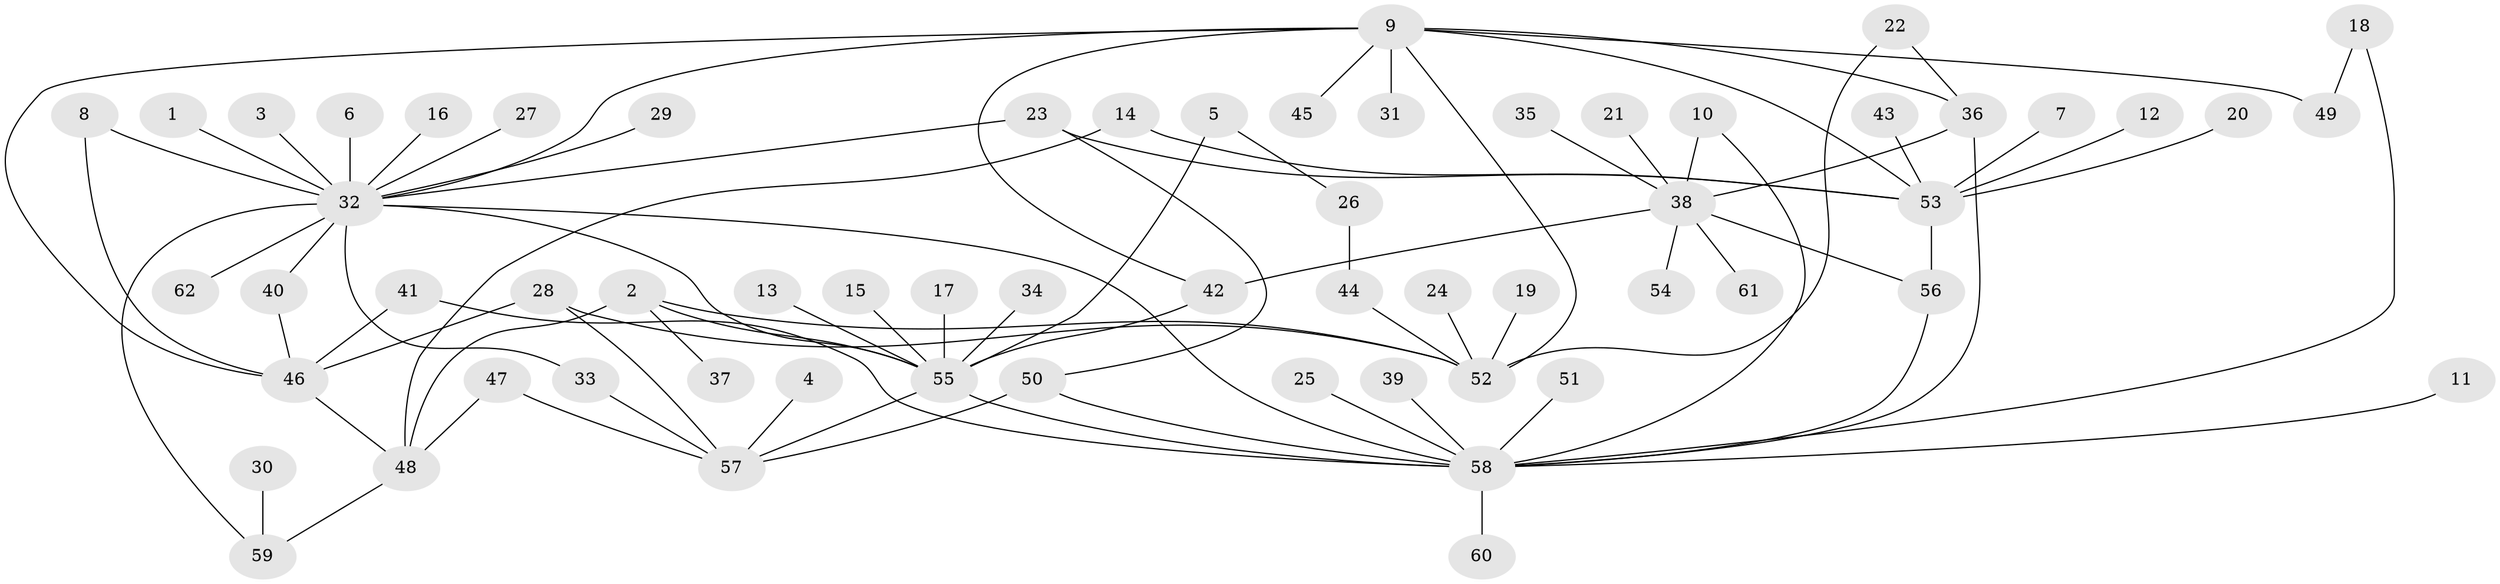 // original degree distribution, {8: 0.008130081300813009, 13: 0.008130081300813009, 18: 0.008130081300813009, 3: 0.15447154471544716, 1: 0.5365853658536586, 4: 0.032520325203252036, 11: 0.016260162601626018, 15: 0.008130081300813009, 5: 0.016260162601626018, 10: 0.008130081300813009, 6: 0.016260162601626018, 2: 0.17886178861788618, 9: 0.008130081300813009}
// Generated by graph-tools (version 1.1) at 2025/01/03/09/25 03:01:38]
// undirected, 62 vertices, 85 edges
graph export_dot {
graph [start="1"]
  node [color=gray90,style=filled];
  1;
  2;
  3;
  4;
  5;
  6;
  7;
  8;
  9;
  10;
  11;
  12;
  13;
  14;
  15;
  16;
  17;
  18;
  19;
  20;
  21;
  22;
  23;
  24;
  25;
  26;
  27;
  28;
  29;
  30;
  31;
  32;
  33;
  34;
  35;
  36;
  37;
  38;
  39;
  40;
  41;
  42;
  43;
  44;
  45;
  46;
  47;
  48;
  49;
  50;
  51;
  52;
  53;
  54;
  55;
  56;
  57;
  58;
  59;
  60;
  61;
  62;
  1 -- 32 [weight=1.0];
  2 -- 37 [weight=1.0];
  2 -- 48 [weight=1.0];
  2 -- 52 [weight=1.0];
  2 -- 55 [weight=1.0];
  3 -- 32 [weight=1.0];
  4 -- 57 [weight=1.0];
  5 -- 26 [weight=1.0];
  5 -- 55 [weight=1.0];
  6 -- 32 [weight=1.0];
  7 -- 53 [weight=1.0];
  8 -- 32 [weight=1.0];
  8 -- 46 [weight=1.0];
  9 -- 31 [weight=1.0];
  9 -- 32 [weight=1.0];
  9 -- 36 [weight=1.0];
  9 -- 42 [weight=1.0];
  9 -- 45 [weight=1.0];
  9 -- 46 [weight=1.0];
  9 -- 49 [weight=1.0];
  9 -- 52 [weight=1.0];
  9 -- 53 [weight=1.0];
  10 -- 38 [weight=1.0];
  10 -- 58 [weight=1.0];
  11 -- 58 [weight=1.0];
  12 -- 53 [weight=1.0];
  13 -- 55 [weight=1.0];
  14 -- 48 [weight=1.0];
  14 -- 53 [weight=1.0];
  15 -- 55 [weight=1.0];
  16 -- 32 [weight=1.0];
  17 -- 55 [weight=1.0];
  18 -- 49 [weight=1.0];
  18 -- 58 [weight=1.0];
  19 -- 52 [weight=1.0];
  20 -- 53 [weight=1.0];
  21 -- 38 [weight=1.0];
  22 -- 36 [weight=1.0];
  22 -- 52 [weight=1.0];
  23 -- 32 [weight=1.0];
  23 -- 50 [weight=1.0];
  23 -- 53 [weight=1.0];
  24 -- 52 [weight=1.0];
  25 -- 58 [weight=1.0];
  26 -- 44 [weight=1.0];
  27 -- 32 [weight=1.0];
  28 -- 46 [weight=1.0];
  28 -- 52 [weight=1.0];
  28 -- 57 [weight=1.0];
  29 -- 32 [weight=1.0];
  30 -- 59 [weight=1.0];
  32 -- 33 [weight=1.0];
  32 -- 40 [weight=1.0];
  32 -- 55 [weight=1.0];
  32 -- 58 [weight=1.0];
  32 -- 59 [weight=1.0];
  32 -- 62 [weight=1.0];
  33 -- 57 [weight=1.0];
  34 -- 55 [weight=1.0];
  35 -- 38 [weight=1.0];
  36 -- 38 [weight=1.0];
  36 -- 58 [weight=1.0];
  38 -- 42 [weight=1.0];
  38 -- 54 [weight=1.0];
  38 -- 56 [weight=1.0];
  38 -- 61 [weight=1.0];
  39 -- 58 [weight=1.0];
  40 -- 46 [weight=1.0];
  41 -- 46 [weight=1.0];
  41 -- 58 [weight=1.0];
  42 -- 55 [weight=1.0];
  43 -- 53 [weight=1.0];
  44 -- 52 [weight=1.0];
  46 -- 48 [weight=1.0];
  47 -- 48 [weight=2.0];
  47 -- 57 [weight=1.0];
  48 -- 59 [weight=1.0];
  50 -- 57 [weight=1.0];
  50 -- 58 [weight=1.0];
  51 -- 58 [weight=1.0];
  53 -- 56 [weight=1.0];
  55 -- 57 [weight=1.0];
  55 -- 58 [weight=1.0];
  56 -- 58 [weight=1.0];
  58 -- 60 [weight=1.0];
}

